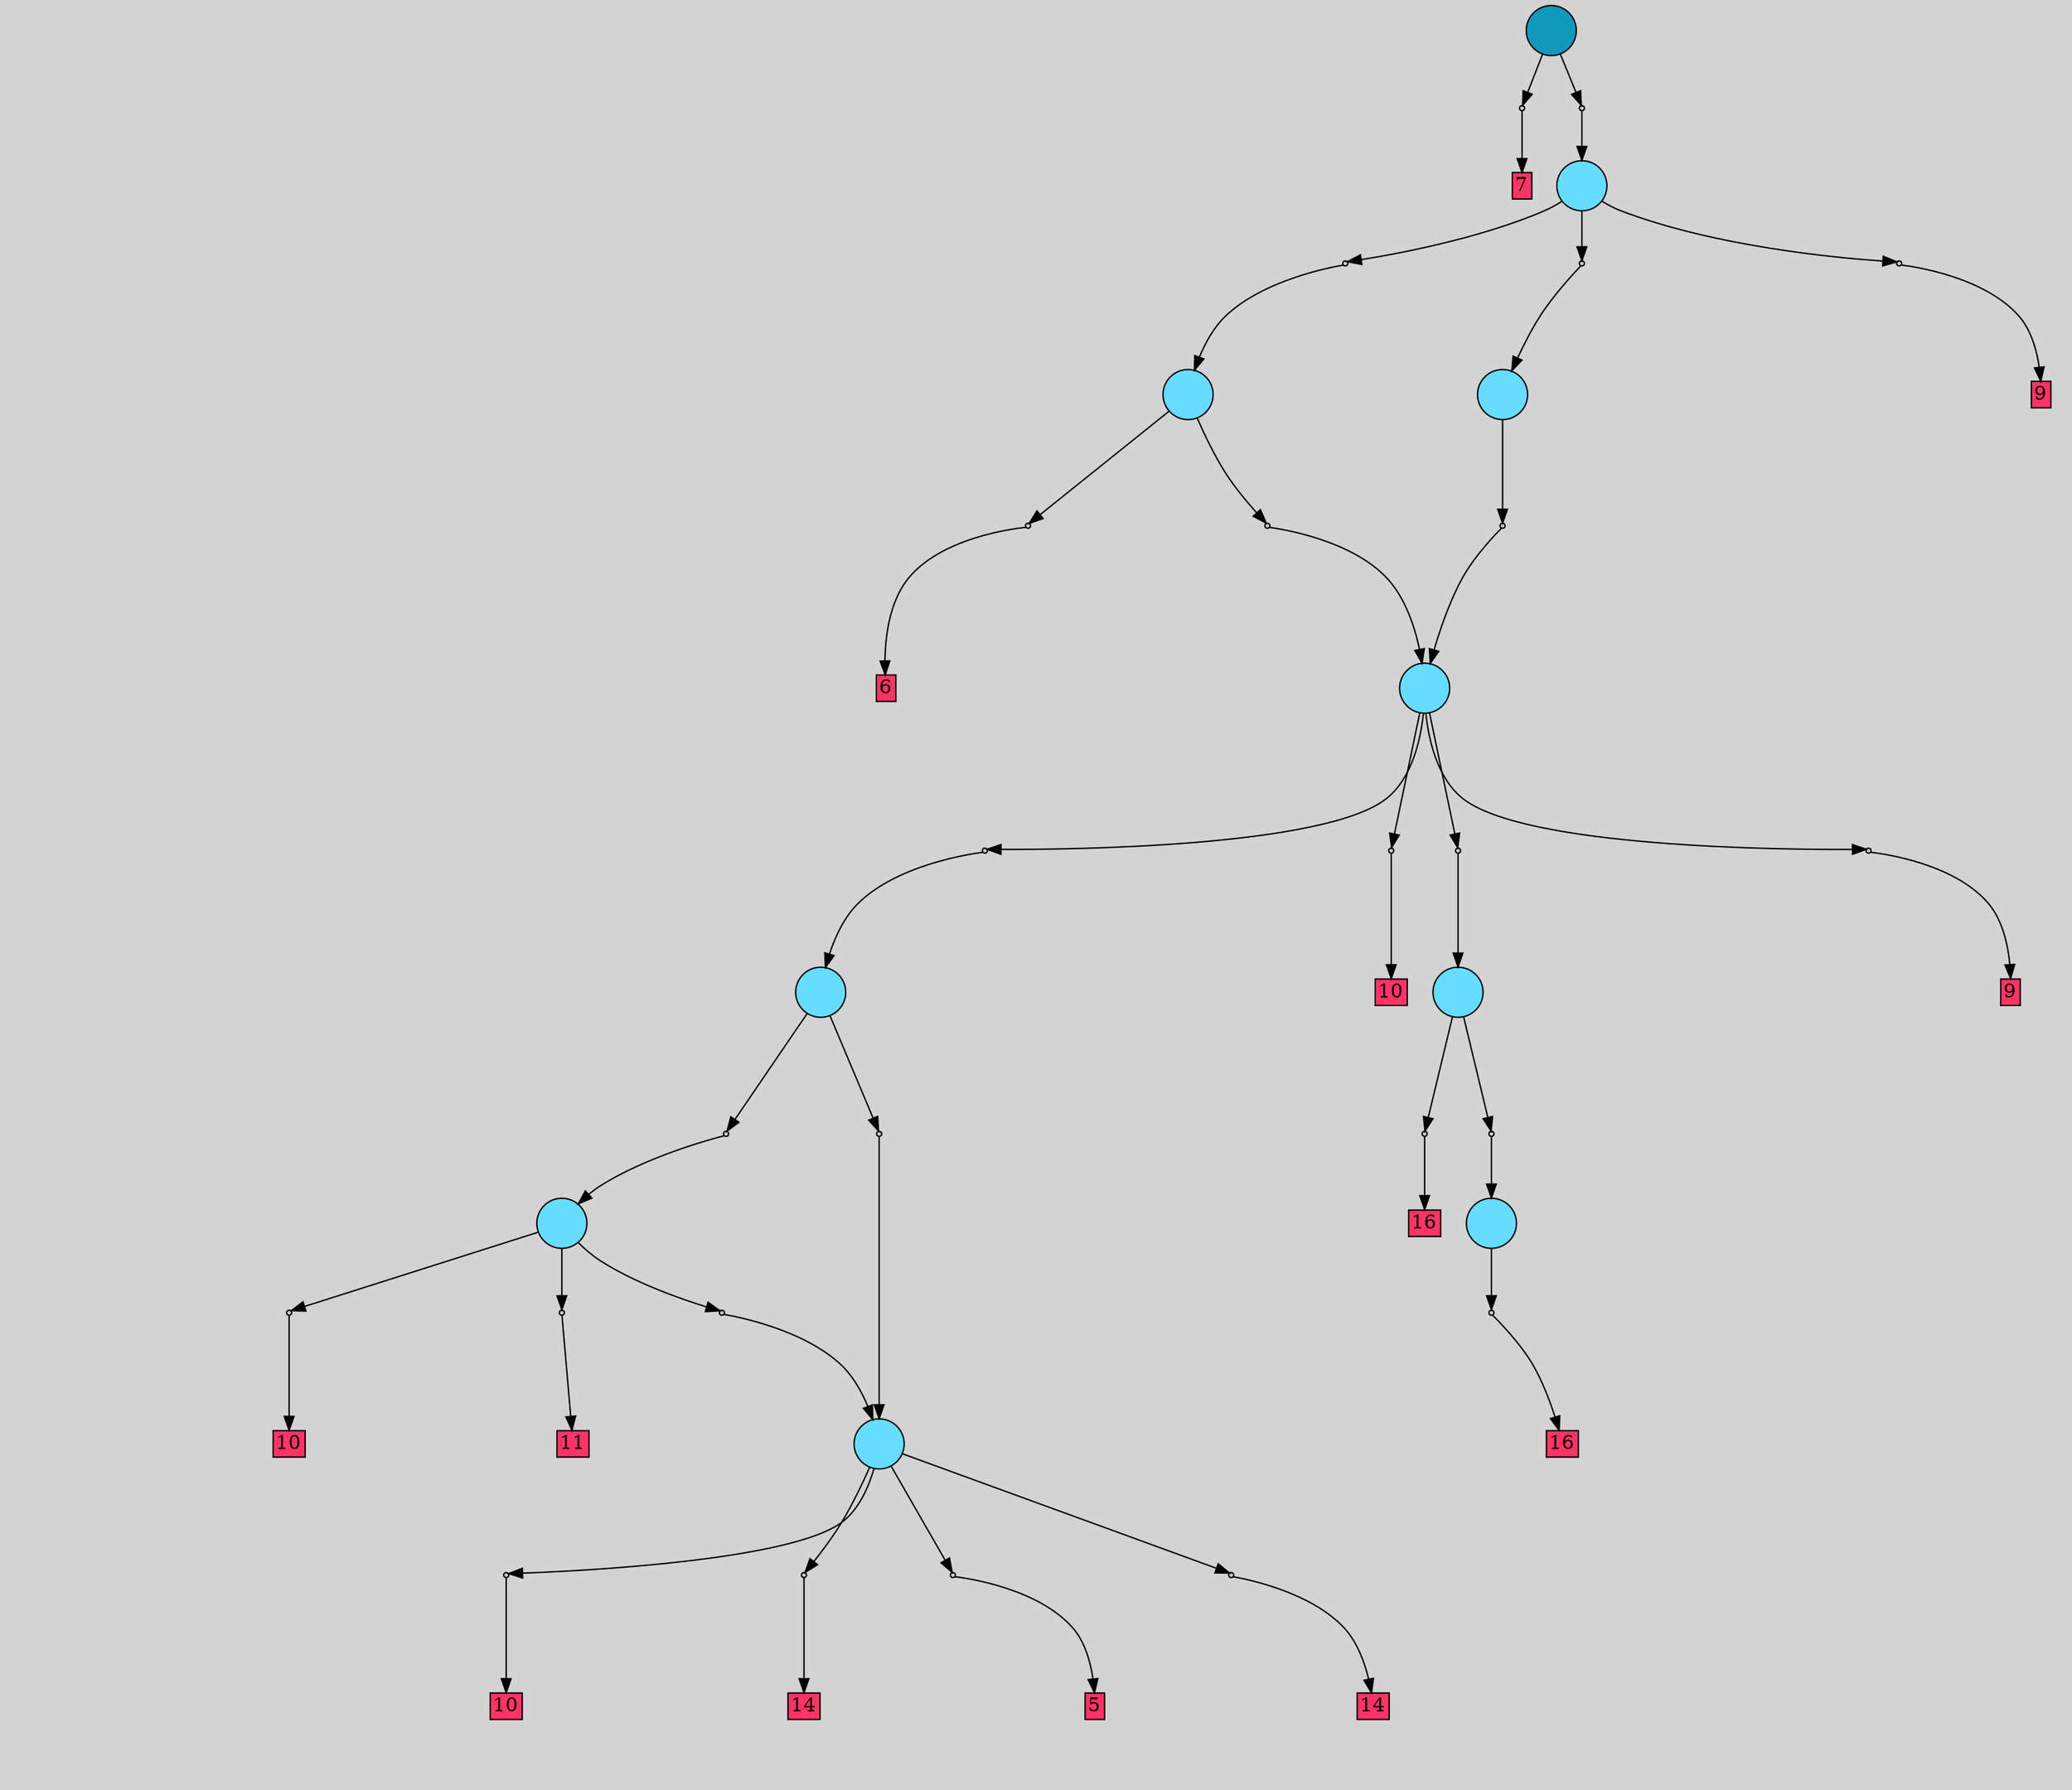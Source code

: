 digraph{
	graph[pad = "0.212, 0.055" bgcolor = lightgray]
	node[shape=circle style = filled label = ""]
		T0 [fillcolor="#66ddff"]
		T1 [fillcolor="#66ddff"]
		T2 [fillcolor="#66ddff"]
		T3 [fillcolor="#66ddff"]
		T4 [fillcolor="#66ddff"]
		T5 [fillcolor="#66ddff"]
		T6 [fillcolor="#66ddff"]
		T7 [fillcolor="#66ddff"]
		T8 [fillcolor="#66ddff"]
		T9 [fillcolor="#1199bb"]
		P0 [fillcolor="#cccccc" shape=point] //
		I0 [shape=box style=invis label="4|1&1|77#1|1022&#92;n1|5&1|807#0|193&#92;n1|1&0|389#1|1148&#92;n7|2&0|97#1|1140&#92;n6|4&1|202#0|1096&#92;n2|5&0|514#0|60&#92;n1|0&1|196#0|533&#92;n"]
		P0 -> I0[style=invis]
		A0 [fillcolor="#ff3366" shape=box margin=0.03 width=0 height=0 label="10"]
		T0 -> P0 -> A0
		P1 [fillcolor="#cccccc" shape=point] //
		I1 [shape=box style=invis label="4|0&1|1156#1|610&#92;n"]
		P1 -> I1[style=invis]
		A1 [fillcolor="#ff3366" shape=box margin=0.03 width=0 height=0 label="14"]
		T0 -> P1 -> A1
		P2 [fillcolor="#cccccc" shape=point] //
		I2 [shape=box style=invis label="7|0&1|196#1|1168&#92;n"]
		P2 -> I2[style=invis]
		A2 [fillcolor="#ff3366" shape=box margin=0.03 width=0 height=0 label="5"]
		T0 -> P2 -> A2
		P3 [fillcolor="#cccccc" shape=point] //
		I3 [shape=box style=invis label="7|0&1|666#1|118&#92;n"]
		P3 -> I3[style=invis]
		A3 [fillcolor="#ff3366" shape=box margin=0.03 width=0 height=0 label="14"]
		T0 -> P3 -> A3
		P4 [fillcolor="#cccccc" shape=point] //
		I4 [shape=box style=invis label="0|0&1|245#1|547&#92;n"]
		P4 -> I4[style=invis]
		A4 [fillcolor="#ff3366" shape=box margin=0.03 width=0 height=0 label="16"]
		T1 -> P4 -> A4
		P5 [fillcolor="#cccccc" shape=point] //
		I5 [shape=box style=invis label="0|0&1|245#1|547&#92;n"]
		P5 -> I5[style=invis]
		A5 [fillcolor="#ff3366" shape=box margin=0.03 width=0 height=0 label="16"]
		T2 -> P5 -> A5
		P6 [fillcolor="#cccccc" shape=point] //
		I6 [shape=box style=invis label="1|5&1|90#1|1256&#92;n7|0&0|1181#1|211&#92;n"]
		P6 -> I6[style=invis]
		T2 -> P6 -> T1
		P7 [fillcolor="#cccccc" shape=point] //
		I7 [shape=box style=invis label="2|0&1|1308#1|410&#92;n"]
		P7 -> I7[style=invis]
		T3 -> P7 -> T0
		P8 [fillcolor="#cccccc" shape=point] //
		I8 [shape=box style=invis label="7|5&1|1025#0|1033&#92;n5|0&0|493#1|747&#92;n0|5&0|1208#1|957&#92;n1|1&0|389#1|1148&#92;n7|2&0|97#1|1140&#92;n2|5&0|514#0|153&#92;n1|0&1|196#0|533&#92;n"]
		P8 -> I8[style=invis]
		A6 [fillcolor="#ff3366" shape=box margin=0.03 width=0 height=0 label="10"]
		T3 -> P8 -> A6
		P9 [fillcolor="#cccccc" shape=point] //
		I9 [shape=box style=invis label="7|1&1|705#0|266&#92;n2|3&1|679#0|273&#92;n2|4&1|143#1|284&#92;n2|0&0|332#0|499&#92;n"]
		P9 -> I9[style=invis]
		A7 [fillcolor="#ff3366" shape=box margin=0.03 width=0 height=0 label="11"]
		T3 -> P9 -> A7
		P10 [fillcolor="#cccccc" shape=point] //
		I10 [shape=box style=invis label="3|6&1|1332#0|1143&#92;n0|0&1|245#1|547&#92;n0|0&0|326#0|832&#92;n"]
		P10 -> I10[style=invis]
		T4 -> P10 -> T3
		P11 [fillcolor="#cccccc" shape=point] //
		I11 [shape=box style=invis label="7|3&1|936#0|250&#92;n1|3&1|1020#0|347&#92;n7|0&0|475#0|1030&#92;n"]
		P11 -> I11[style=invis]
		T4 -> P11 -> T0
		P12 [fillcolor="#cccccc" shape=point] //
		I12 [shape=box style=invis label="6|0&1|1050#0|1146&#92;n3|6&1|1332#0|544&#92;n0|0&1|245#1|547&#92;n0|0&0|326#0|832&#92;n"]
		P12 -> I12[style=invis]
		T5 -> P12 -> T4
		P13 [fillcolor="#cccccc" shape=point] //
		I13 [shape=box style=invis label="7|5&1|1025#0|1033&#92;n1|1&0|389#1|1148&#92;n7|2&0|97#1|1140&#92;n2|5&0|514#0|153&#92;n1|0&1|196#0|533&#92;n"]
		P13 -> I13[style=invis]
		A8 [fillcolor="#ff3366" shape=box margin=0.03 width=0 height=0 label="10"]
		T5 -> P13 -> A8
		P14 [fillcolor="#cccccc" shape=point] //
		I14 [shape=box style=invis label="2|5&0|1302#1|1316&#92;n6|5&0|709#0|1330&#92;n7|0&1|1142#1|746&#92;n6|1&0|1144#0|1058&#92;n0|7&0|1009#1|57&#92;n2|7&0|37#0|455&#92;n7|1&0|1239#0|650&#92;n6|0&0|505#1|464&#92;n"]
		P14 -> I14[style=invis]
		T5 -> P14 -> T2
		P15 [fillcolor="#cccccc" shape=point] //
		I15 [shape=box style=invis label="0|4&1|553#1|970&#92;n3|5&1|1251#0|900&#92;n2|1&1|180#1|710&#92;n3|5&0|225#0|733&#92;n6|0&1|994#1|1082&#92;n2|2&0|88#1|947&#92;n3|0&0|693#0|314&#92;n"]
		P15 -> I15[style=invis]
		A9 [fillcolor="#ff3366" shape=box margin=0.03 width=0 height=0 label="9"]
		T5 -> P15 -> A9
		P16 [fillcolor="#cccccc" shape=point] //
		I16 [shape=box style=invis label="3|0&1|1017#0|592&#92;n"]
		P16 -> I16[style=invis]
		T6 -> P16 -> T5
		P17 [fillcolor="#cccccc" shape=point] //
		I17 [shape=box style=invis label="3|0&1|1017#0|720&#92;n"]
		P17 -> I17[style=invis]
		T7 -> P17 -> T5
		P18 [fillcolor="#cccccc" shape=point] //
		I18 [shape=box style=invis label="6|3&0|528#0|167&#92;n0|3&0|707#1|201&#92;n4|7&0|299#1|1146&#92;n3|7&1|870#0|391&#92;n6|7&0|503#1|754&#92;n2|6&0|543#1|1027&#92;n4|4&1|257#1|154&#92;n2|2&0|1292#0|918&#92;n6|4&0|10#1|771&#92;n2|0&0|4#1|800&#92;n"]
		P18 -> I18[style=invis]
		A10 [fillcolor="#ff3366" shape=box margin=0.03 width=0 height=0 label="6"]
		T7 -> P18 -> A10
		P19 [fillcolor="#cccccc" shape=point] //
		I19 [shape=box style=invis label="6|2&1|418#1|1333&#92;n6|2&0|658#0|891&#92;n2|5&0|754#0|1066&#92;n6|5&0|709#0|1330&#92;n2|2&1|636#0|1293&#92;n7|1&0|1210#0|650&#92;n6|0&0|505#1|464&#92;n"]
		P19 -> I19[style=invis]
		T8 -> P19 -> T7
		P20 [fillcolor="#cccccc" shape=point] //
		I20 [shape=box style=invis label="7|3&1|686#0|754&#92;n7|0&0|379#1|1006&#92;n"]
		P20 -> I20[style=invis]
		T8 -> P20 -> T6
		P21 [fillcolor="#cccccc" shape=point] //
		I21 [shape=box style=invis label="6|7&1|642#0|863&#92;n7|4&1|557#0|1099&#92;n0|3&0|660#0|111&#92;n7|0&0|371#1|1306&#92;n7|4&1|299#0|1252&#92;n7|6&0|664#0|748&#92;n0|0&0|294#0|276&#92;n"]
		P21 -> I21[style=invis]
		A11 [fillcolor="#ff3366" shape=box margin=0.03 width=0 height=0 label="9"]
		T8 -> P21 -> A11
		P22 [fillcolor="#cccccc" shape=point] //
		I22 [shape=box style=invis label="7|0&1|562#0|1103&#92;n"]
		P22 -> I22[style=invis]
		A12 [fillcolor="#ff3366" shape=box margin=0.03 width=0 height=0 label="7"]
		T9 -> P22 -> A12
		P23 [fillcolor="#cccccc" shape=point] //
		I23 [shape=box style=invis label="7|0&1|120#1|428&#92;n"]
		P23 -> I23[style=invis]
		T9 -> P23 -> T8
		{ rank= same T9 }
}
